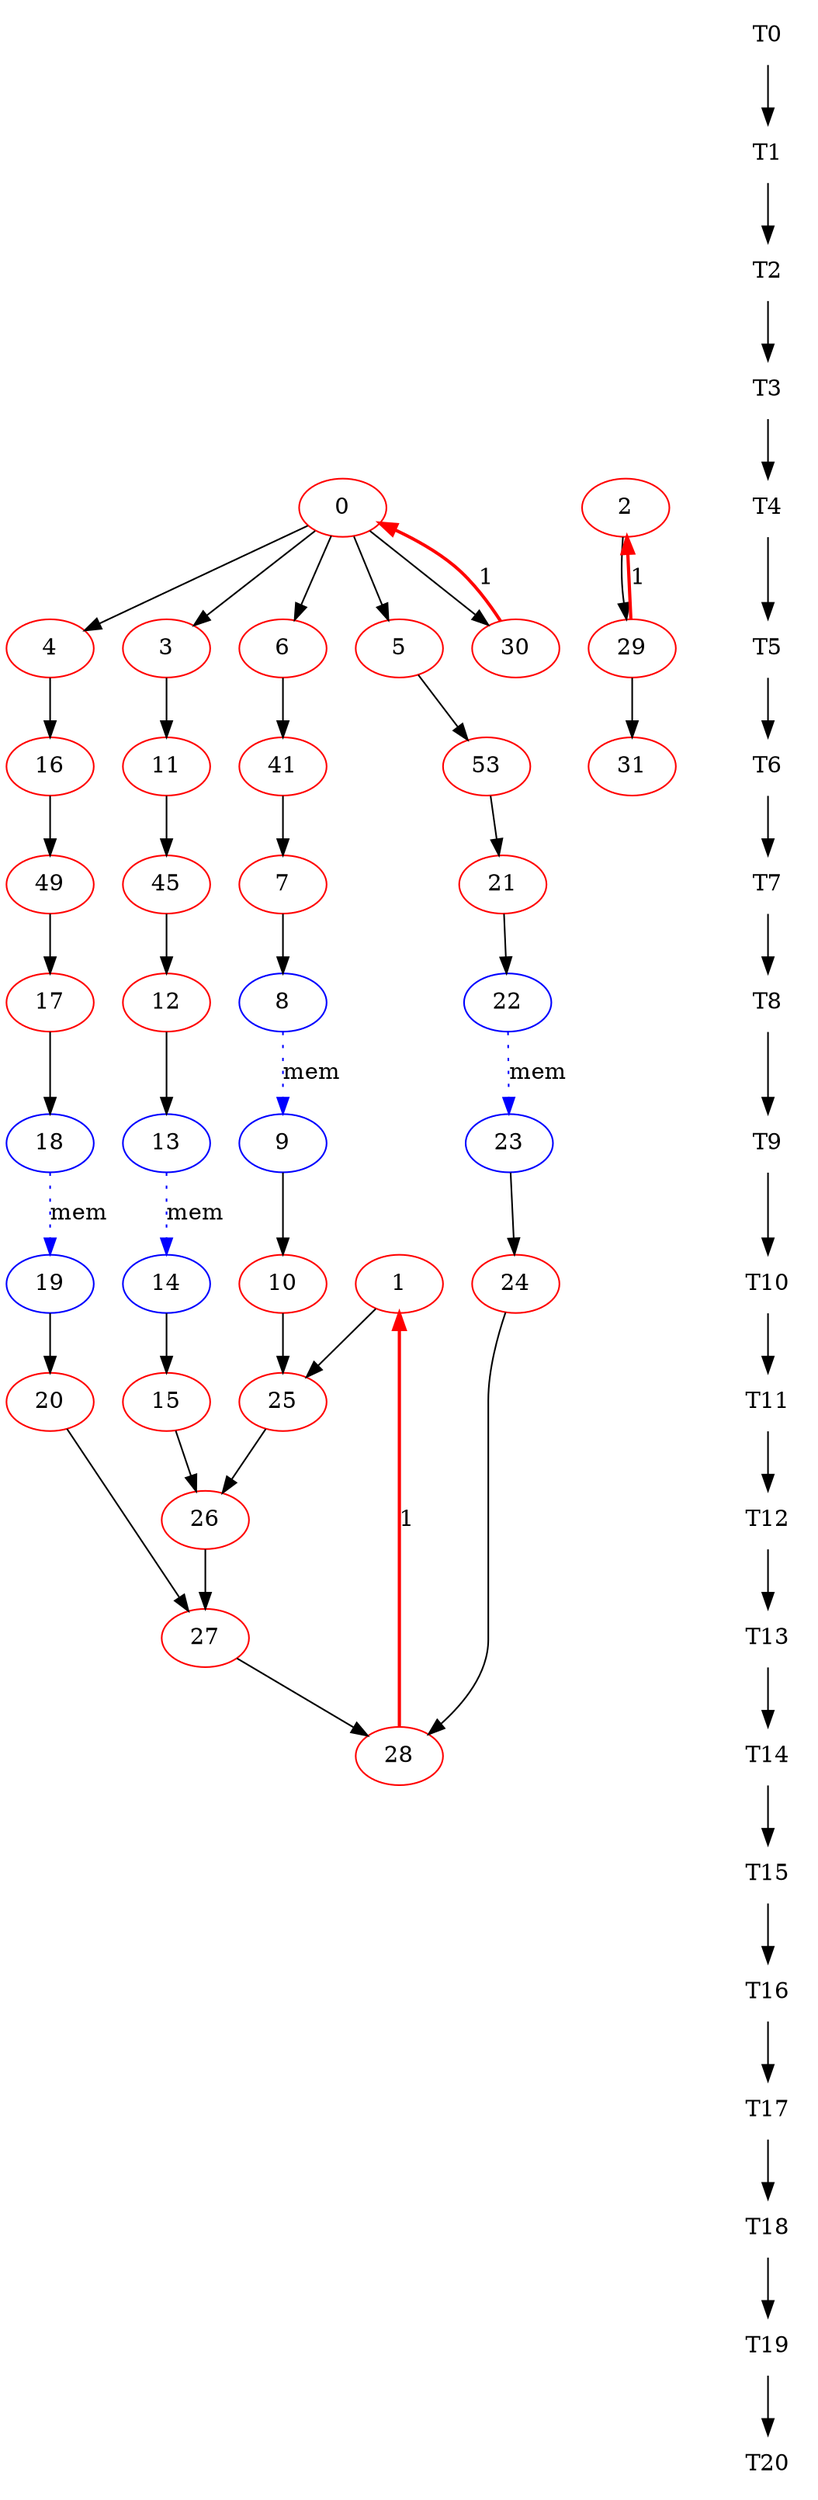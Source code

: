 digraph current { 
{
0 [color=red ];

1 [color=red ];

2 [color=red ];

3 [color=red ];

4 [color=red ];

5 [color=red ];

6 [color=red ];

7 [color=red ];

8 [color=blue ];

9 [color=blue ];

10 [color=red ];

11 [color=red ];

12 [color=red ];

13 [color=blue ];

14 [color=blue ];

15 [color=red ];

16 [color=red ];

17 [color=red ];

18 [color=blue ];

19 [color=blue ];

20 [color=red ];

21 [color=red ];

22 [color=blue ];

23 [color=blue ];

24 [color=red ];

25 [color=red ];

26 [color=red ];

27 [color=red ];

28 [color=red ];

29 [color=red ];

30 [color=red ];

31 [color=red ];

41 [color=red ];

45 [color=red ];

49 [color=red ];

53 [color=red ];
8 -> 9 [style=dotted, color=blue, label= mem] 
13 -> 14 [style=dotted, color=blue, label= mem] 
18 -> 19 [style=dotted, color=blue, label= mem] 
22 -> 23 [style=dotted, color=blue, label= mem] 
30 -> 0 [style=bold, color=red, label=1] 
28 -> 1 [style=bold, color=red, label=1] 
29 -> 2 [style=bold, color=red, label=1] 
0 -> 3
0 -> 4
0 -> 5
0 -> 6
6 -> 41
41 -> 7
7 -> 8
9 -> 10
3 -> 11
11 -> 45
45 -> 12
12 -> 13
14 -> 15
4 -> 16
16 -> 49
49 -> 17
17 -> 18
19 -> 20
5 -> 53
53 -> 21
21 -> 22
23 -> 24
1 -> 25
10 -> 25
25 -> 26
15 -> 26
26 -> 27
20 -> 27
27 -> 28
24 -> 28
2 -> 29
0 -> 30
29 -> 31

}

{
 node [shape=plaintext]; 
 T0  -> T1 -> T2 -> T3 -> T4 -> T5 -> T6 -> T7 -> T8 -> T9 -> T10 -> T11 -> T12 -> T13 -> T14 -> T15 -> T16 -> T17 -> T18 -> T19 -> T20;
}{ rank = source; 
T0;
 }; 
{ rank = same; 

 }; 
{ rank = same; 

 }; 
{ rank = same; 

 }; 
{ rank = same; 

 }; 
{ rank = same; 
0; 2; T4;
 }; 
{ rank = same; 
3; 4; 5; 6; 29; 30; T5;
 }; 
{ rank = same; 
11; 16; 31; 41; 53; T6;
 }; 
{ rank = same; 
7; 21; 45; 49; T7;
 }; 
{ rank = same; 
8; 12; 17; 22; T8;
 }; 
{ rank = same; 
9; 13; 18; 23; T9;
 }; 
{ rank = same; 
1; 10; 14; 19; 24; T10;
 }; 
{ rank = same; 
15; 20; 25; T11;
 }; 
{ rank = same; 
26; T12;
 }; 
{ rank = same; 
27; T13;
 }; 
{ rank = same; 
28; T14;
 }; 
{ rank = same; 

 }; 
{ rank = same; 

 }; 
{ rank = same; 

 }; 
{ rank = same; 

 }; 
{ rank = same; 

 }; 
{ rank = same; 

 }; 

}